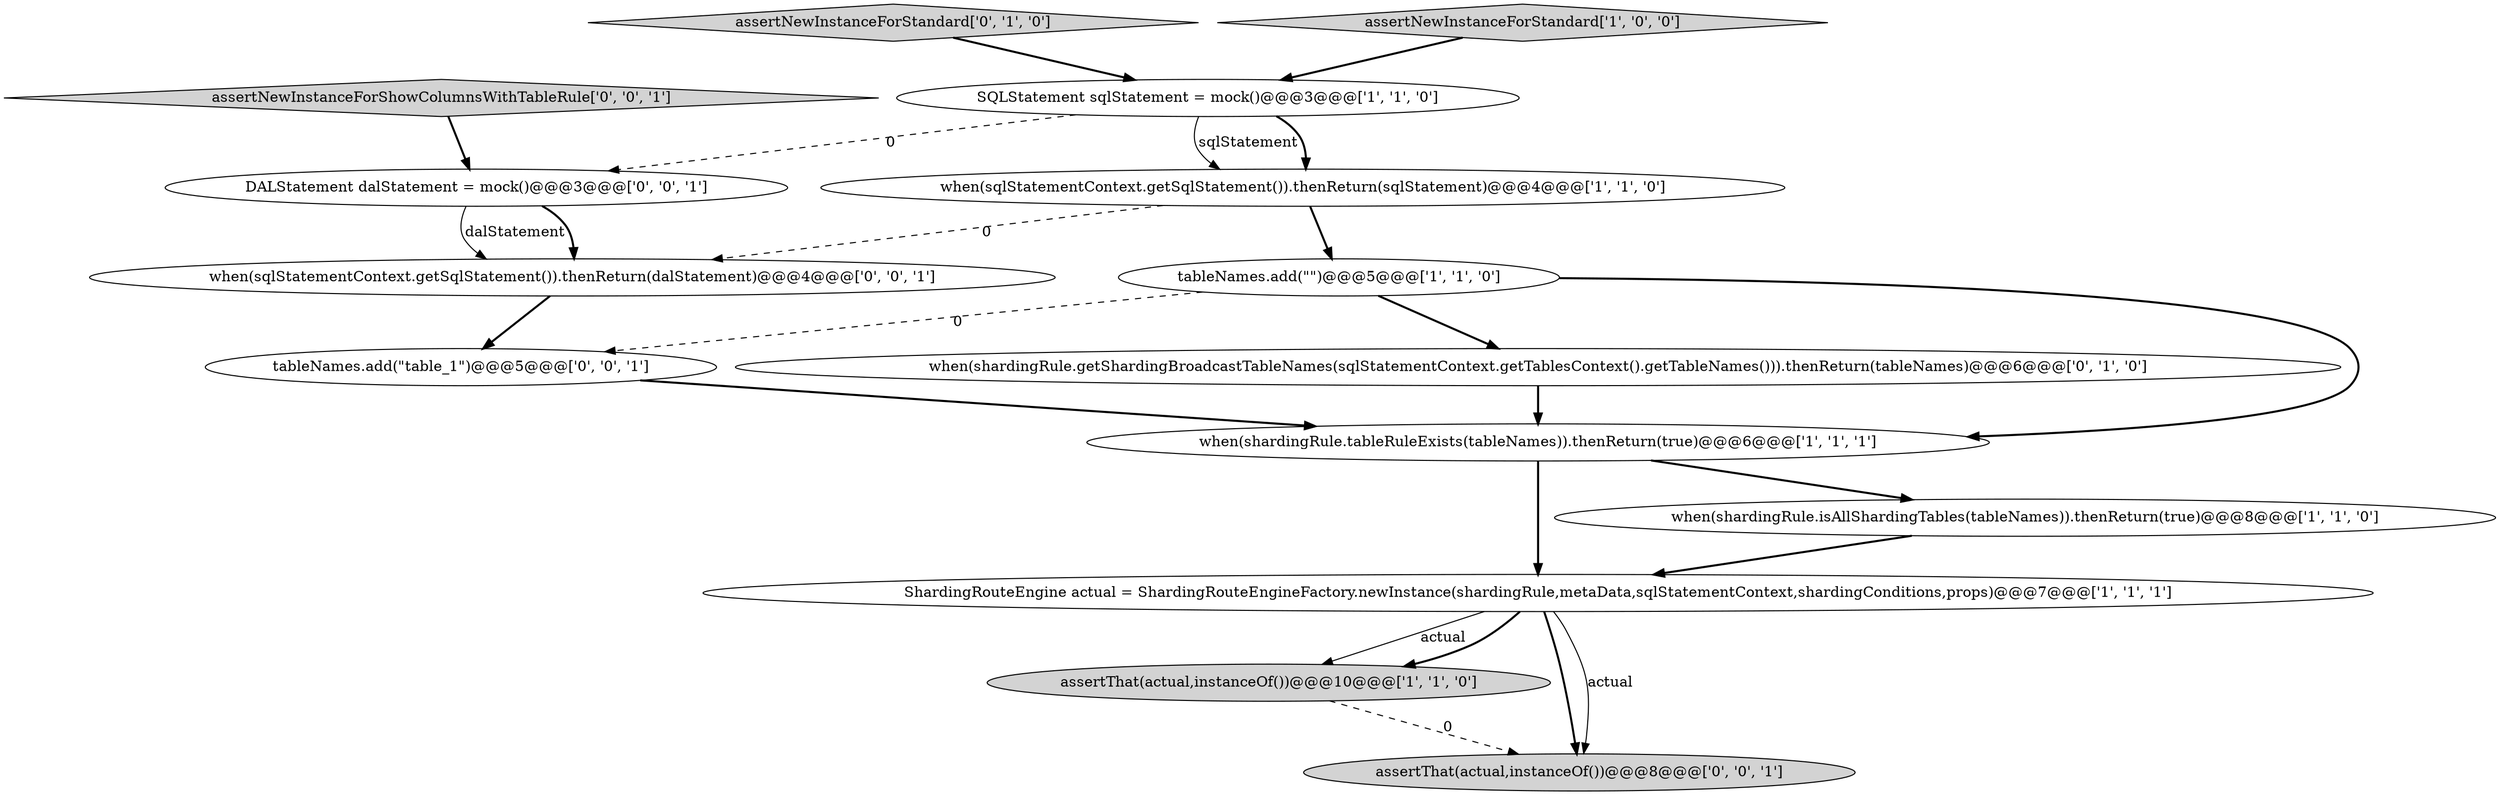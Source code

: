 digraph {
4 [style = filled, label = "SQLStatement sqlStatement = mock()@@@3@@@['1', '1', '0']", fillcolor = white, shape = ellipse image = "AAA0AAABBB1BBB"];
11 [style = filled, label = "tableNames.add(\"table_1\")@@@5@@@['0', '0', '1']", fillcolor = white, shape = ellipse image = "AAA0AAABBB3BBB"];
2 [style = filled, label = "ShardingRouteEngine actual = ShardingRouteEngineFactory.newInstance(shardingRule,metaData,sqlStatementContext,shardingConditions,props)@@@7@@@['1', '1', '1']", fillcolor = white, shape = ellipse image = "AAA0AAABBB1BBB"];
7 [style = filled, label = "when(shardingRule.isAllShardingTables(tableNames)).thenReturn(true)@@@8@@@['1', '1', '0']", fillcolor = white, shape = ellipse image = "AAA0AAABBB1BBB"];
14 [style = filled, label = "assertNewInstanceForShowColumnsWithTableRule['0', '0', '1']", fillcolor = lightgray, shape = diamond image = "AAA0AAABBB3BBB"];
6 [style = filled, label = "assertThat(actual,instanceOf())@@@10@@@['1', '1', '0']", fillcolor = lightgray, shape = ellipse image = "AAA0AAABBB1BBB"];
9 [style = filled, label = "when(shardingRule.getShardingBroadcastTableNames(sqlStatementContext.getTablesContext().getTableNames())).thenReturn(tableNames)@@@6@@@['0', '1', '0']", fillcolor = white, shape = ellipse image = "AAA1AAABBB2BBB"];
0 [style = filled, label = "when(shardingRule.tableRuleExists(tableNames)).thenReturn(true)@@@6@@@['1', '1', '1']", fillcolor = white, shape = ellipse image = "AAA0AAABBB1BBB"];
3 [style = filled, label = "when(sqlStatementContext.getSqlStatement()).thenReturn(sqlStatement)@@@4@@@['1', '1', '0']", fillcolor = white, shape = ellipse image = "AAA0AAABBB1BBB"];
8 [style = filled, label = "assertNewInstanceForStandard['0', '1', '0']", fillcolor = lightgray, shape = diamond image = "AAA0AAABBB2BBB"];
10 [style = filled, label = "DALStatement dalStatement = mock()@@@3@@@['0', '0', '1']", fillcolor = white, shape = ellipse image = "AAA0AAABBB3BBB"];
1 [style = filled, label = "tableNames.add(\"\")@@@5@@@['1', '1', '0']", fillcolor = white, shape = ellipse image = "AAA0AAABBB1BBB"];
13 [style = filled, label = "assertThat(actual,instanceOf())@@@8@@@['0', '0', '1']", fillcolor = lightgray, shape = ellipse image = "AAA0AAABBB3BBB"];
12 [style = filled, label = "when(sqlStatementContext.getSqlStatement()).thenReturn(dalStatement)@@@4@@@['0', '0', '1']", fillcolor = white, shape = ellipse image = "AAA0AAABBB3BBB"];
5 [style = filled, label = "assertNewInstanceForStandard['1', '0', '0']", fillcolor = lightgray, shape = diamond image = "AAA0AAABBB1BBB"];
10->12 [style = solid, label="dalStatement"];
1->9 [style = bold, label=""];
1->11 [style = dashed, label="0"];
8->4 [style = bold, label=""];
0->7 [style = bold, label=""];
2->13 [style = bold, label=""];
11->0 [style = bold, label=""];
4->10 [style = dashed, label="0"];
6->13 [style = dashed, label="0"];
2->13 [style = solid, label="actual"];
9->0 [style = bold, label=""];
5->4 [style = bold, label=""];
3->1 [style = bold, label=""];
2->6 [style = solid, label="actual"];
10->12 [style = bold, label=""];
4->3 [style = solid, label="sqlStatement"];
2->6 [style = bold, label=""];
12->11 [style = bold, label=""];
0->2 [style = bold, label=""];
14->10 [style = bold, label=""];
3->12 [style = dashed, label="0"];
4->3 [style = bold, label=""];
1->0 [style = bold, label=""];
7->2 [style = bold, label=""];
}
